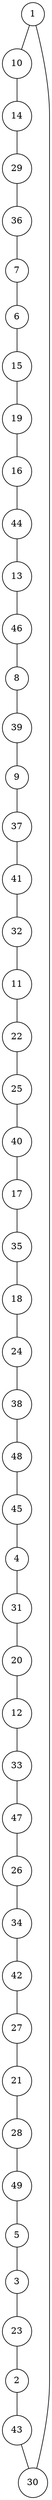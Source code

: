 graph random1792309082 {
	node [shape=circle fillcolor=white]
	1 [ pos = "0.325126,8.398904!"]
	2 [ pos = "3.530189,9.207072!"]
	3 [ pos = "2.399980,12.421124!"]
	4 [ pos = "11.121301,14.179968!"]
	5 [ pos = "3.402390,15.094326!"]
	6 [ pos = "6.493992,5.755461!"]
	7 [ pos = "8.007042,3.632929!"]
	8 [ pos = "15.340501,1.772629!"]
	9 [ pos = "17.676050,5.152776!"]
	10 [ pos = "2.401061,6.884274!"]
	11 [ pos = "15.129801,8.757126!"]
	12 [ pos = "12.228555,10.795380!"]
	13 [ pos = "13.021399,4.065335!"]
	14 [ pos = "0.818284,5.937300!"]
	15 [ pos = "6.749291,7.899056!"]
	16 [ pos = "12.412601,7.074417!"]
	17 [ pos = "16.297960,15.942790!"]
	18 [ pos = "16.281489,18.697940!"]
	19 [ pos = "8.023474,7.062351!"]
	20 [ pos = "12.537468,11.425865!"]
	21 [ pos = "1.816237,19.031460!"]
	22 [ pos = "17.181326,9.823279!"]
	23 [ pos = "2.323950,12.181387!"]
	24 [ pos = "11.595908,20.000000!"]
	25 [ pos = "17.334163,13.996969!"]
	26 [ pos = "6.543835,12.123525!"]
	27 [ pos = "2.413656,18.772389!"]
	28 [ pos = "2.578466,15.435055!"]
	29 [ pos = "2.497285,3.396750!"]
	30 [ pos = "1.031915,9.246576!"]
	31 [ pos = "11.295806,13.444516!"]
	32 [ pos = "16.320994,7.253327!"]
	33 [ pos = "9.046867,12.262043!"]
	34 [ pos = "5.610827,17.070341!"]
	35 [ pos = "19.324394,18.148296!"]
	36 [ pos = "8.155767,0.800192!"]
	37 [ pos = "16.839316,4.996653!"]
	38 [ pos = "10.623470,19.163266!"]
	39 [ pos = "17.178040,1.878939!"]
	40 [ pos = "18.822827,14.171764!"]
	41 [ pos = "15.875908,5.026222!"]
	42 [ pos = "5.954849,18.289563!"]
	43 [ pos = "3.458172,8.533315!"]
	44 [ pos = "13.384179,5.955458!"]
	45 [ pos = "11.930065,14.416093!"]
	46 [ pos = "15.202034,2.885431!"]
	47 [ pos = "7.520170,11.182588!"]
	48 [ pos = "10.138758,16.567037!"]
	49 [ pos = "3.104192,15.749585!"]

	1 -- 10
	2 -- 43
	3 -- 23
	4 -- 31
	5 -- 3
	6 -- 15
	7 -- 6
	8 -- 39
	9 -- 37
	10 -- 14
	11 -- 22
	12 -- 33
	13 -- 46
	14 -- 29
	15 -- 19
	16 -- 44
	17 -- 35
	18 -- 24
	19 -- 16
	20 -- 12
	21 -- 28
	22 -- 25
	23 -- 2
	24 -- 38
	25 -- 40
	26 -- 34
	27 -- 21
	28 -- 49
	29 -- 36
	30 -- 1
	31 -- 20
	32 -- 11
	33 -- 47
	34 -- 42
	35 -- 18
	36 -- 7
	37 -- 41
	38 -- 48
	39 -- 9
	40 -- 17
	41 -- 32
	42 -- 27
	43 -- 30
	44 -- 13
	45 -- 4
	46 -- 8
	47 -- 26
	48 -- 45
	49 -- 5
}